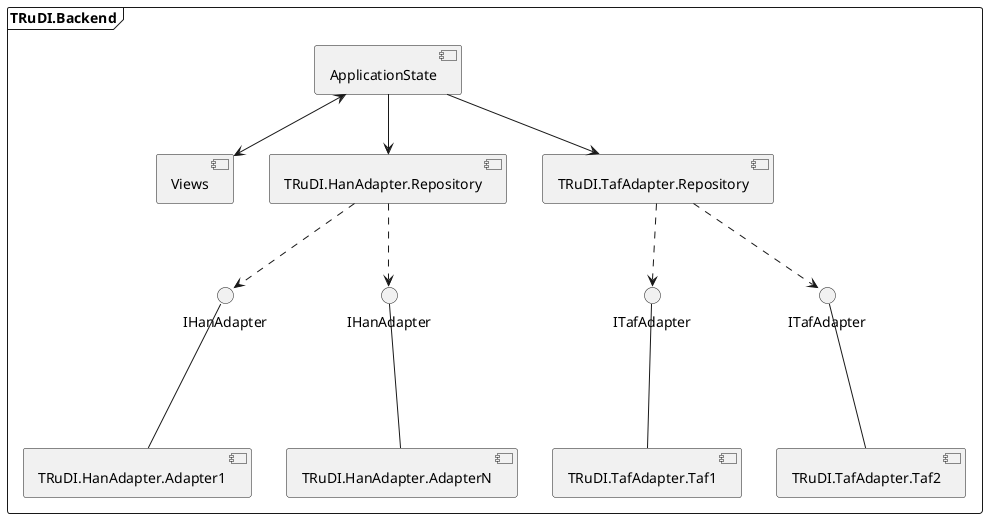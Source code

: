 @startuml

skinparam componentStyle uml2

frame TRuDI.Backend {

    component "ApplicationState" as App
    component "Views" as Views

    component "TRuDI.HanAdapter.Repository" as HanAdapterRepo
    component "TRuDI.TafAdapter.Repository" as TafAdapterRepo

    App --> HanAdapterRepo
    App --> TafAdapterRepo
    App <--> Views

    interface IHanAdapter as IHanAdapter1
    interface IHanAdapter as IHanAdapter2
    
    component "TRuDI.HanAdapter.Adapter1" as HanAdapter1
    component "TRuDI.HanAdapter.AdapterN" as HanAdapterN

    IHanAdapter1 --- HanAdapter1
    IHanAdapter2 --- HanAdapterN

    HanAdapterRepo ..> IHanAdapter1
    HanAdapterRepo ..> IHanAdapter2

    interface ITafAdapter as ITafAdapter1
    interface ITafAdapter as ITafAdapter2

    component "TRuDI.TafAdapter.Taf1" as TafAdapter1
    component "TRuDI.TafAdapter.Taf2" as TafAdapter2

    TafAdapterRepo ..> ITafAdapter1
    TafAdapterRepo ..> ITafAdapter2

    ITafAdapter1 --- TafAdapter1
    ITafAdapter2 --- TafAdapter2
}

@enduml


